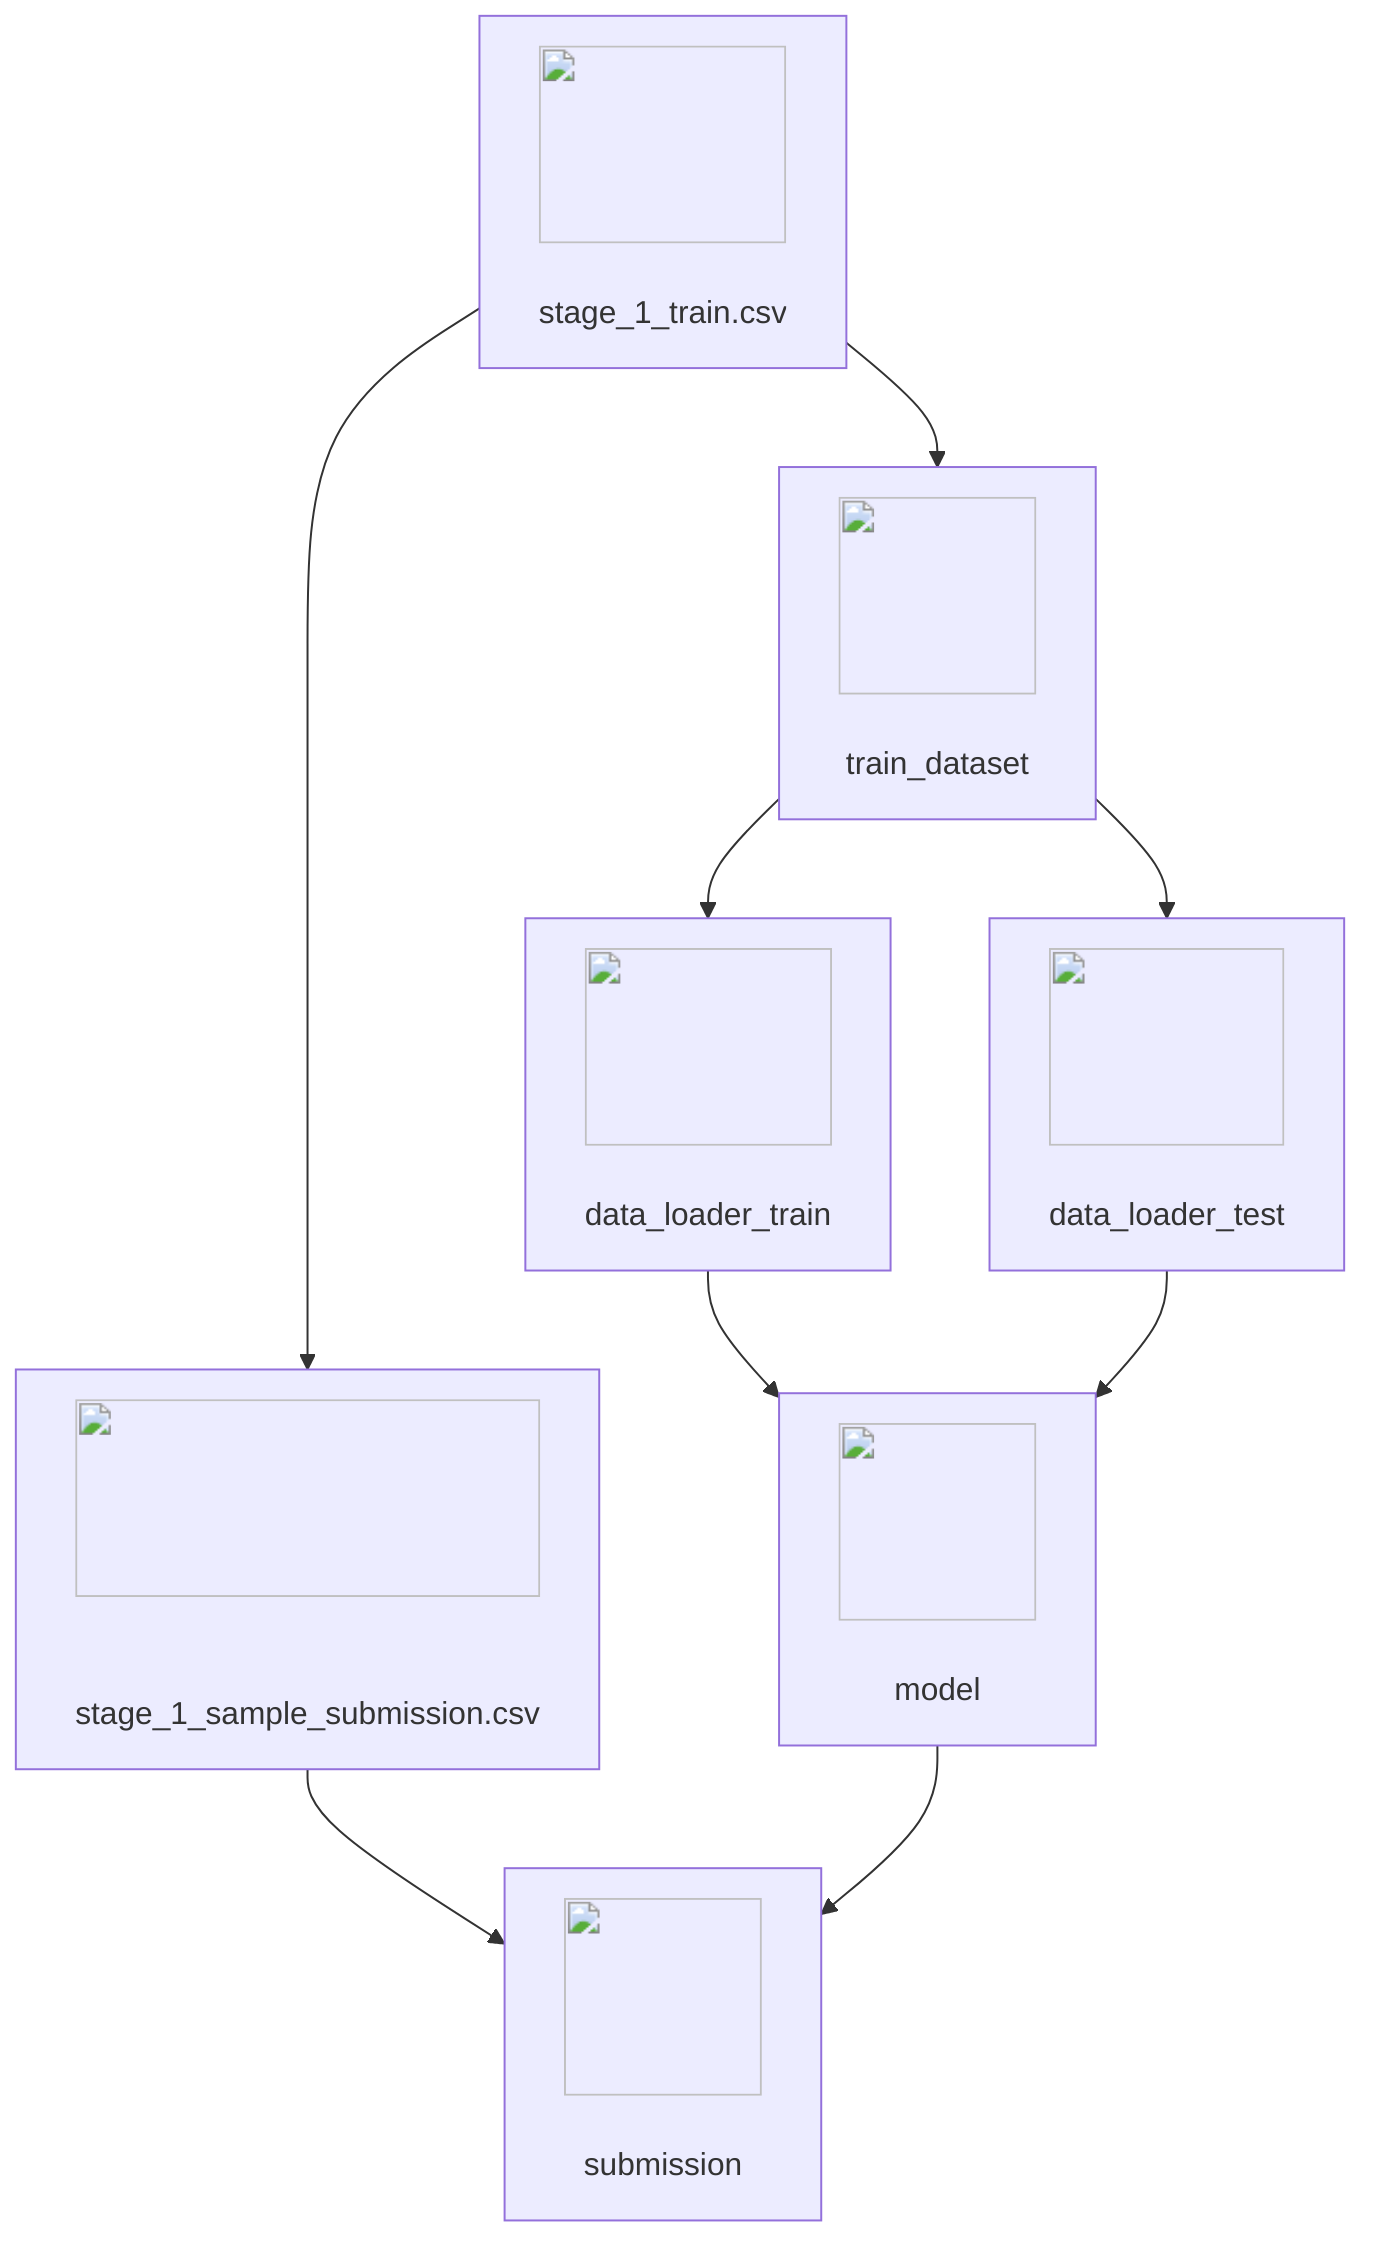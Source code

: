 flowchart TD
    A["<img src='icons/database.svg' width=100 height=100/> <br/> stage_1_train.csv"]
    B["<img src='icons/file.svg' width=100 height=100/> <br/> stage_1_sample_submission.csv"]
    C["<img src='icons/file.svg' width=100 height=100/> <br/> train_dataset"]
    D["<img src='icons/column_split.svg' width=100 height=100/> <br/> data_loader_train"]
    E["<img src='icons/row_split.svg' width=100 height=100/> <br/> data_loader_test"]
    F["<img src='icons/brain.svg' width=100 height=100/> <br/> model"]
    G["<img src='icons/image.svg' width=100 height=100/> <br/> submission"]

    A --> B
    A --> C
    B --> G
    C --> D
    C --> E
    D --> F
    E --> F
    F --> G